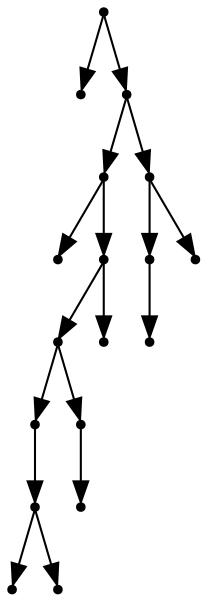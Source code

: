 digraph {
  17 [shape=point];
  0 [shape=point];
  16 [shape=point];
  11 [shape=point];
  1 [shape=point];
  10 [shape=point];
  8 [shape=point];
  5 [shape=point];
  4 [shape=point];
  2 [shape=point];
  3 [shape=point];
  7 [shape=point];
  6 [shape=point];
  9 [shape=point];
  15 [shape=point];
  13 [shape=point];
  12 [shape=point];
  14 [shape=point];
17 -> 0;
17 -> 16;
16 -> 11;
11 -> 1;
11 -> 10;
10 -> 8;
8 -> 5;
5 -> 4;
4 -> 2;
4 -> 3;
8 -> 7;
7 -> 6;
10 -> 9;
16 -> 15;
15 -> 13;
13 -> 12;
15 -> 14;
}
